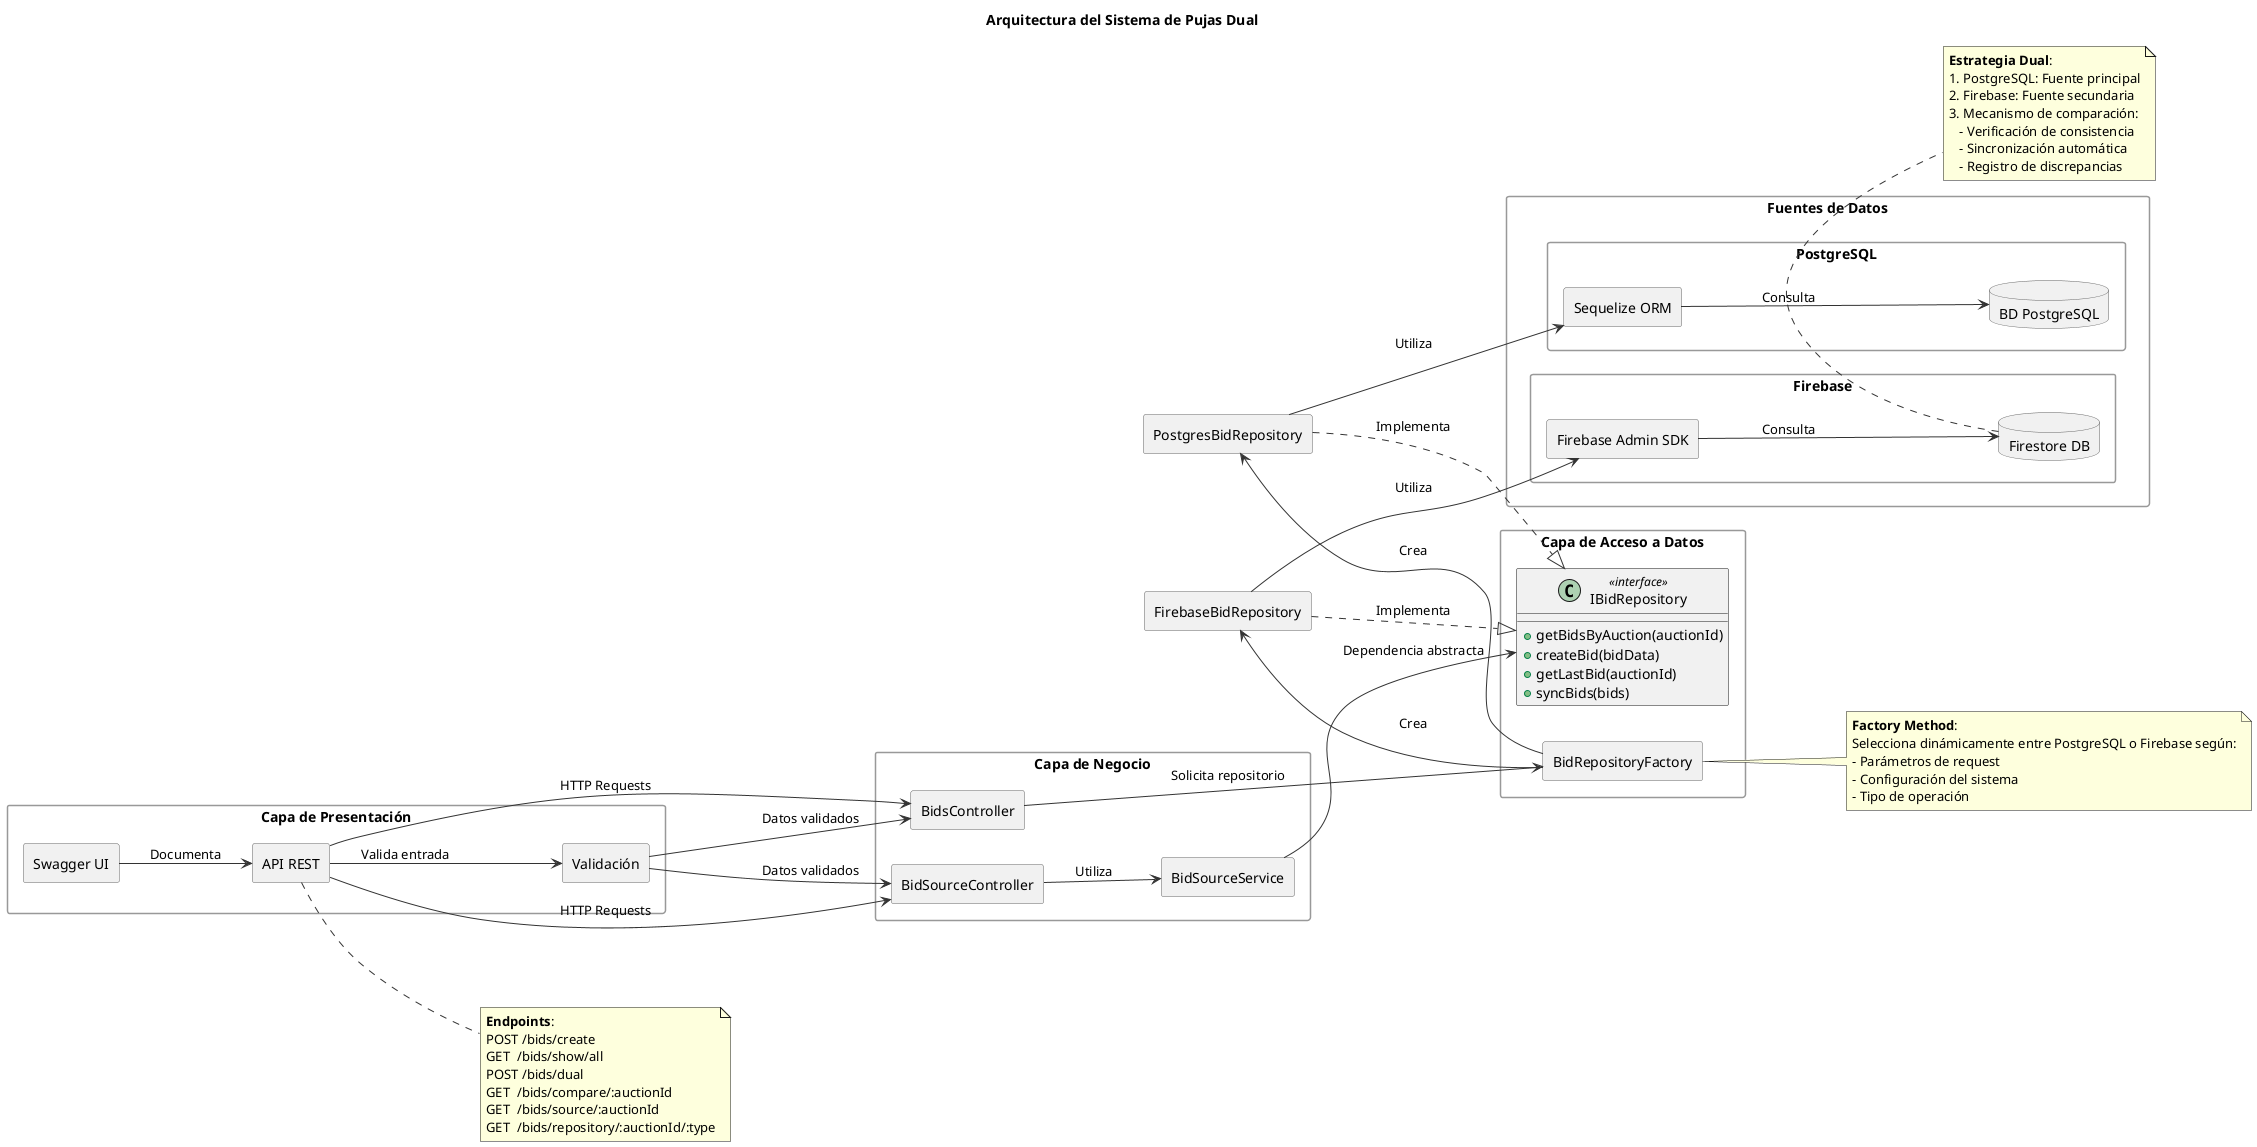 @startuml "Arquitectura del Sistema de Pujas Dual"
allowmixing
left to right direction

skinparam {
  componentStyle rectangle
  packageStyle rectangle
  backgroundColor white
  shadowing false
  DefaultFontName Arial
  ArrowColor #333333
  ComponentBorderColor #666666
  DatabaseBorderColor #666666
  PackageBorderColor #999999
}

title Arquitectura del Sistema de Pujas Dual

package "Capa de Presentación" {
  component "API REST" as API
  component "Validación" as Validation
  component "Swagger UI" as Swagger
}

package "Capa de Negocio" {
  component "BidsController" as BidsCtrl
  component "BidSourceController" as BidSrcCtrl
  component "BidSourceService" as BidSrcSvc
}

package "Capa de Acceso a Datos" {
  component "BidRepositoryFactory" as Factory

  ' Interfaz modelada como clase con estereotipo para listar operaciones
  class "IBidRepository" as IRepo <<interface>> {
    +getBidsByAuction(auctionId)
    +createBid(bidData)
    +getLastBid(auctionId)
    +syncBids(bids)
  }
}

package "Fuentes de Datos" {
  package "PostgreSQL" {
    component "Sequelize ORM" as ORM
    database "BD PostgreSQL" as PostgresDB
  }
  package "Firebase" {
    component "Firebase Admin SDK" as FirebaseSDK
    database "Firestore DB" as FirestoreDB
  }
}

component "PostgresBidRepository" as PostgresRepo
component "FirebaseBidRepository" as FirebaseRepo

API --> BidsCtrl : HTTP Requests
API --> BidSrcCtrl : HTTP Requests
API --> Validation : Valida entrada
Validation --> BidsCtrl : Datos validados
Validation --> BidSrcCtrl : Datos validados
Swagger --> API : Documenta

BidsCtrl --> Factory : Solicita repositorio
BidSrcCtrl --> BidSrcSvc : Utiliza
BidSrcSvc --> IRepo : Dependencia abstracta

Factory --> PostgresRepo : Crea
Factory --> FirebaseRepo : Crea

PostgresRepo ..|> IRepo : Implementa
FirebaseRepo ..|> IRepo : Implementa

PostgresRepo --> ORM : Utiliza
FirebaseRepo --> FirebaseSDK : Utiliza

ORM --> PostgresDB : Consulta
FirebaseSDK --> FirestoreDB : Consulta

note right of API
  **Endpoints**:
  POST /bids/create
  GET  /bids/show/all
  POST /bids/dual
  GET  /bids/compare/:auctionId
  GET  /bids/source/:auctionId
  GET  /bids/repository/:auctionId/:type
end note

note right of Factory
  **Factory Method**:
  Selecciona dinámicamente entre PostgreSQL o Firebase según:
  - Parámetros de request
  - Configuración del sistema
  - Tipo de operación
end note

note bottom of FirestoreDB
  **Estrategia Dual**:
  1. PostgreSQL: Fuente principal
  2. Firebase: Fuente secundaria
  3. Mecanismo de comparación:
     - Verificación de consistencia
     - Sincronización automática
     - Registro de discrepancias
end note

@enduml
    
